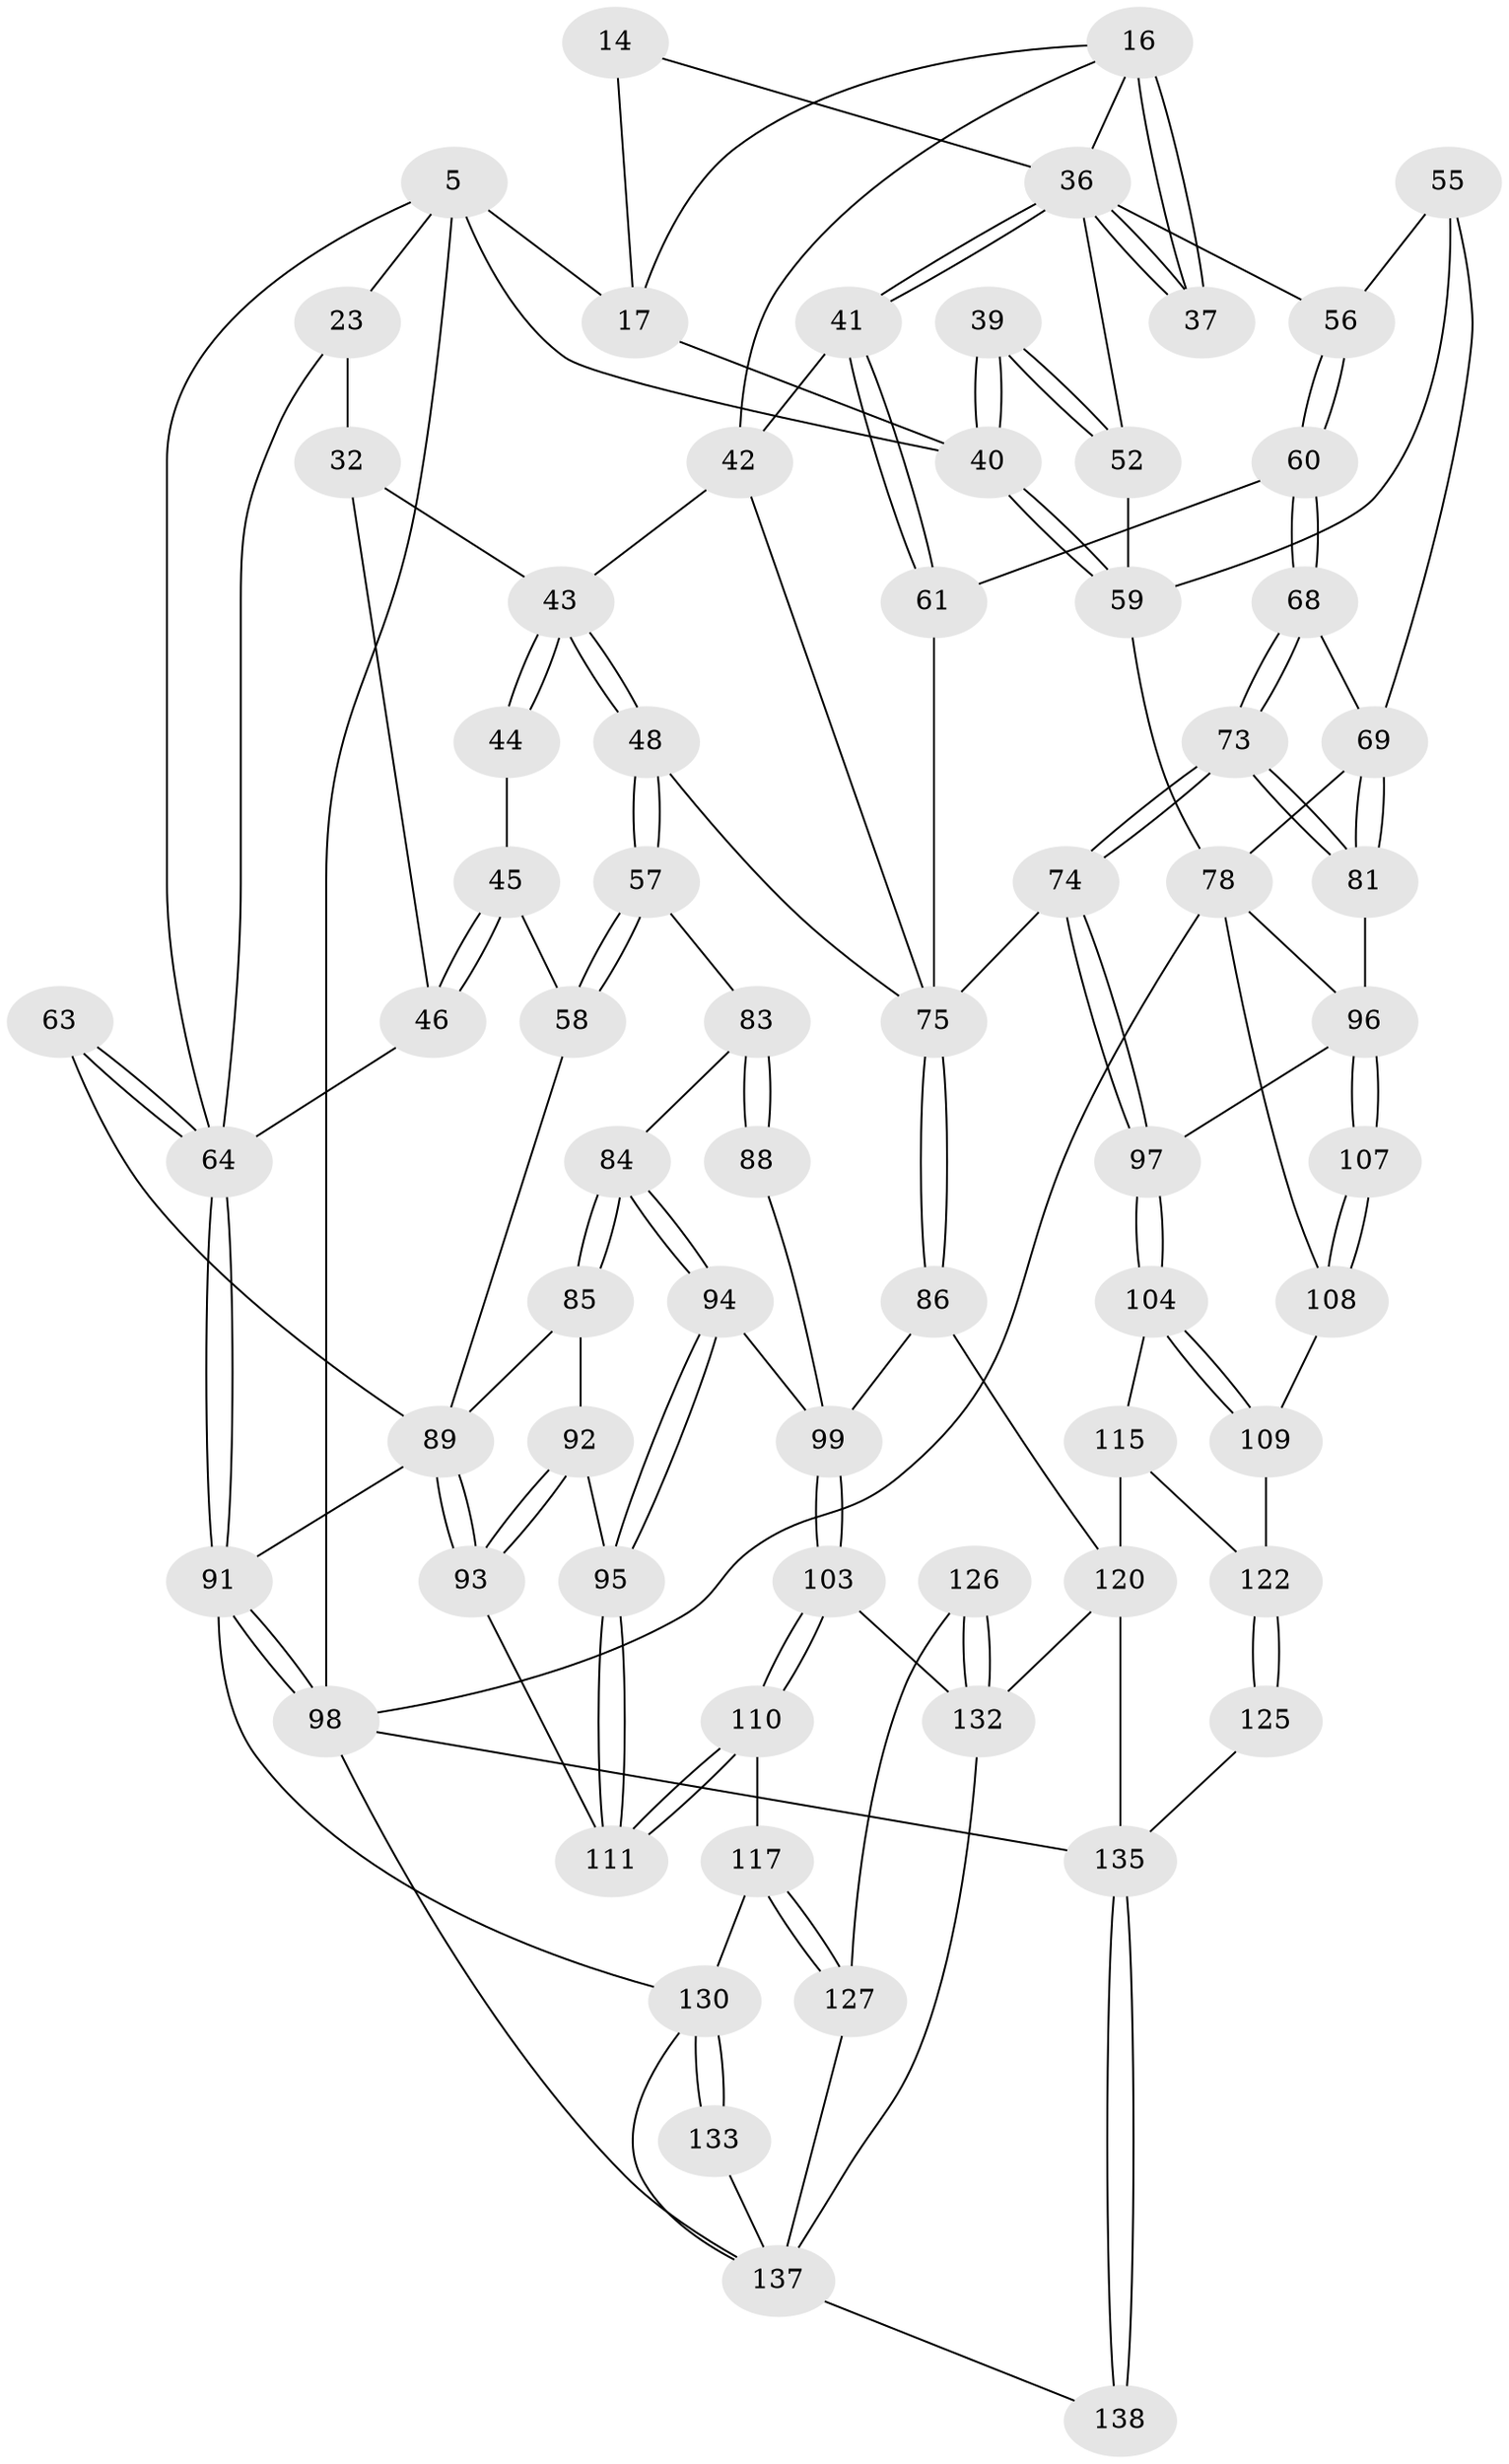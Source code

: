 // original degree distribution, {3: 0.021739130434782608, 4: 0.21739130434782608, 6: 0.21739130434782608, 5: 0.5434782608695652}
// Generated by graph-tools (version 1.1) at 2025/06/03/04/25 22:06:05]
// undirected, 69 vertices, 156 edges
graph export_dot {
graph [start="1"]
  node [color=gray90,style=filled];
  5 [pos="+0+0",super="+4"];
  14 [pos="+0.8020499369607201+0.14829602300509576"];
  16 [pos="+0.7268842072989475+0.15837210430425494",super="+8"];
  17 [pos="+0.858100948680814+0.1559720728411562",super="+3"];
  23 [pos="+0.18909720672017452+0.1774208320058038",super="+22+20"];
  32 [pos="+0.3114671770463227+0.208263367414798",super="+21"];
  36 [pos="+0.7390584626626967+0.2571651799795093",super="+35"];
  37 [pos="+0.730997942594773+0.2321339485245386"];
  39 [pos="+1+0",super="+26"];
  40 [pos="+1+0",super="+25"];
  41 [pos="+0.6260165959103985+0.2940151695735951"];
  42 [pos="+0.5902672472779074+0.2705312184143156",super="+9"];
  43 [pos="+0.43197157492503196+0.41528443234602763",super="+10+11+34"];
  44 [pos="+0.34044365629046386+0.2954953636472399"];
  45 [pos="+0.2809438289369313+0.29607185242319434"];
  46 [pos="+0.24474749743338228+0.2634680491763006",super="+33"];
  48 [pos="+0.43628083825655173+0.42654223372707833"];
  52 [pos="+0.8781763626206144+0.2624886916769949",super="+27"];
  55 [pos="+0.8358425085725588+0.3499019237370234"];
  56 [pos="+0.8129155172810564+0.3136316401422914"];
  57 [pos="+0.37560256112856816+0.4584855152035101"];
  58 [pos="+0.3358294420056942+0.45594486014857044",super="+49"];
  59 [pos="+1+0.2961609296088436",super="+54"];
  60 [pos="+0.6994626475227863+0.40575051119671635"];
  61 [pos="+0.6801770823441244+0.40484909350908366"];
  63 [pos="+0.046456724647644526+0.3759312442613228",super="+51"];
  64 [pos="+0+0.3703356950056188",super="+18+38"];
  68 [pos="+0.8037060146668058+0.4933672041603054"];
  69 [pos="+0.8945253131036969+0.4499789274901248",super="+67"];
  73 [pos="+0.7970901985183938+0.5877803115024964"];
  74 [pos="+0.7968092436063232+0.5885360675385197"];
  75 [pos="+0.5718993711142853+0.5410746157814892",super="+62"];
  78 [pos="+1+0.5518738242720772",super="+65+77+66"];
  81 [pos="+0.9503440340447176+0.5245002638798236"];
  83 [pos="+0.28413456898610157+0.6004176292959271",super="+82"];
  84 [pos="+0.2815759604893595+0.6012974993646224"];
  85 [pos="+0.22517636587726245+0.5477844924761198"];
  86 [pos="+0.5594758999939594+0.5951895812842026"];
  88 [pos="+0.37398774719628664+0.6069357155681261"];
  89 [pos="+0.045317943175051965+0.6885962037848518",super="+72+71+70+50"];
  91 [pos="+0+0.7278172261221634",super="+90"];
  92 [pos="+0.2148694551188103+0.5767304560947606"];
  93 [pos="+0.13482077243023238+0.6892911028968379"];
  94 [pos="+0.27048948755037694+0.673442887494194"];
  95 [pos="+0.2577943970728223+0.6918209265545557"];
  96 [pos="+0.8635672307977219+0.6379834264639129",super="+80"];
  97 [pos="+0.8013685568761968+0.6057158219006733"];
  98 [pos="+0+1",super="+76"];
  99 [pos="+0.3828618796709944+0.629616256201856",super="+87"];
  103 [pos="+0.40929917863335+0.7708463560724887"];
  104 [pos="+0.7488146641768912+0.7079493646167351"];
  107 [pos="+0.8986929026675534+0.6670747632862822"];
  108 [pos="+0.9249197947621463+0.7624579776779291"];
  109 [pos="+0.9108821919636191+0.7820531298939318"];
  110 [pos="+0.2528845946781938+0.7364672123375767"];
  111 [pos="+0.24340402463222008+0.7222786054843773"];
  115 [pos="+0.7488834456751471+0.8465746719033154",super="+114"];
  117 [pos="+0.2335182099271824+0.8162186252942473"];
  120 [pos="+0.6591520428034324+0.8904643874295773",super="+116"];
  122 [pos="+0.7889903125360134+0.8451059601201063",super="+113"];
  125 [pos="+0.8225107181177065+0.9078704454882239",super="+124"];
  126 [pos="+0.4152246494438892+0.8260308575342706"];
  127 [pos="+0.328850496970235+0.8914249331514422"];
  130 [pos="+0.049599355993021337+1",super="+119+118"];
  132 [pos="+0.47839132318833555+0.921391417280019",super="+121+101+102"];
  133 [pos="+0.18274372362972785+0.874686058455167"];
  135 [pos="+1+1",super="+123+128+129"];
  137 [pos="+0.3146911163872242+1",super="+131+136+134"];
  138 [pos="+0.6488539000430836+1"];
  5 -- 98 [weight=2];
  5 -- 17;
  5 -- 40;
  5 -- 23;
  5 -- 64;
  14 -- 17 [weight=2];
  14 -- 36;
  16 -- 37 [weight=2];
  16 -- 37;
  16 -- 17;
  16 -- 42;
  16 -- 36;
  17 -- 40;
  23 -- 32 [weight=2];
  23 -- 64 [weight=2];
  32 -- 43 [weight=2];
  32 -- 46;
  36 -- 37;
  36 -- 37;
  36 -- 41;
  36 -- 41;
  36 -- 52;
  36 -- 56;
  39 -- 40 [weight=2];
  39 -- 40;
  39 -- 52 [weight=2];
  39 -- 52;
  40 -- 59;
  40 -- 59;
  41 -- 42;
  41 -- 61;
  41 -- 61;
  42 -- 75;
  42 -- 43;
  43 -- 44 [weight=2];
  43 -- 44;
  43 -- 48;
  43 -- 48;
  44 -- 45;
  45 -- 46;
  45 -- 46;
  45 -- 58;
  46 -- 64 [weight=2];
  48 -- 57;
  48 -- 57;
  48 -- 75;
  52 -- 59;
  55 -- 56;
  55 -- 59;
  55 -- 69;
  56 -- 60;
  56 -- 60;
  57 -- 58;
  57 -- 58;
  57 -- 83;
  58 -- 89 [weight=2];
  59 -- 78 [weight=2];
  60 -- 61;
  60 -- 68;
  60 -- 68;
  61 -- 75;
  63 -- 64 [weight=2];
  63 -- 64;
  63 -- 89 [weight=2];
  64 -- 91;
  64 -- 91;
  68 -- 73;
  68 -- 73;
  68 -- 69;
  69 -- 81;
  69 -- 81;
  69 -- 78;
  73 -- 74;
  73 -- 74;
  73 -- 81;
  73 -- 81;
  74 -- 75;
  74 -- 97;
  74 -- 97;
  75 -- 86;
  75 -- 86;
  78 -- 98;
  78 -- 108;
  78 -- 96;
  81 -- 96;
  83 -- 84;
  83 -- 88 [weight=2];
  83 -- 88;
  84 -- 85;
  84 -- 85;
  84 -- 94;
  84 -- 94;
  85 -- 92;
  85 -- 89;
  86 -- 99;
  86 -- 120;
  88 -- 99;
  89 -- 93;
  89 -- 93;
  89 -- 91;
  91 -- 98;
  91 -- 98;
  91 -- 130;
  92 -- 93;
  92 -- 93;
  92 -- 95;
  93 -- 111;
  94 -- 95;
  94 -- 95;
  94 -- 99;
  95 -- 111;
  95 -- 111;
  96 -- 97;
  96 -- 107 [weight=2];
  96 -- 107;
  97 -- 104;
  97 -- 104;
  98 -- 135;
  98 -- 137;
  99 -- 103;
  99 -- 103;
  103 -- 110;
  103 -- 110;
  103 -- 132;
  104 -- 109;
  104 -- 109;
  104 -- 115;
  107 -- 108;
  107 -- 108;
  108 -- 109;
  109 -- 122;
  110 -- 111;
  110 -- 111;
  110 -- 117;
  115 -- 122 [weight=2];
  115 -- 120 [weight=2];
  117 -- 127;
  117 -- 127;
  117 -- 130;
  120 -- 132 [weight=2];
  120 -- 135;
  122 -- 125 [weight=2];
  122 -- 125;
  125 -- 135 [weight=2];
  126 -- 127;
  126 -- 132 [weight=2];
  126 -- 132;
  127 -- 137;
  130 -- 133 [weight=2];
  130 -- 133;
  130 -- 137;
  132 -- 137;
  133 -- 137;
  135 -- 138 [weight=2];
  135 -- 138;
  137 -- 138;
}
